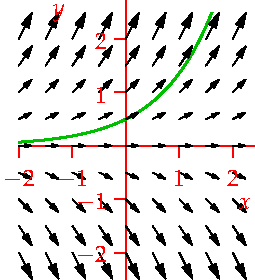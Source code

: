 settings.tex="pdflatex";

texpreamble("\usepackage{amsmath}
\usepackage{amsthm,amssymb}
\usepackage{mathpazo}
\usepackage[svgnames]{xcolor}
");

import graph;

size(140);


pair a=(-2,-2);
pair b=(2,2);

     

real f(real x){return exp(x);}
//draw(graph(f,-2,2),blue);
real f(real x){return 0.5exp(x);}
draw(graph(f,-2,2),heavygreen+linewidth(1));
real f(real x){return -0.3exp(x);}
//draw(graph(f,-2,2),orange);
real f(real x){return -0.7exp(x);}
//draw(graph(f,-2,2),brown);
clip(box((-2,-2.5),(2.4,2.5)));

//label("$y=e^x$",(2.5,1.2),E,blue);
//label("$y=0.5e^x$",(2.5,0.4),E,heavygreen);
//label("$y=-0.3e^x$",(2.5,-0.4),E,orange);
//label("$y=-0.7e^x$",(2.5,-1.2),E,brown);
//
path vector(pair z) {return (1,z.y);}
     
//add(vectorfield(vector,a,b));

add(vectorfield(vector,a,b,9,9));


xaxis("$x$",-2,2.4,red,RightTicks(new real[]{-2,-1,1,2}));
yaxis("$y$",red,LeftTicks(new real[]{-2,-1,1,2}));

